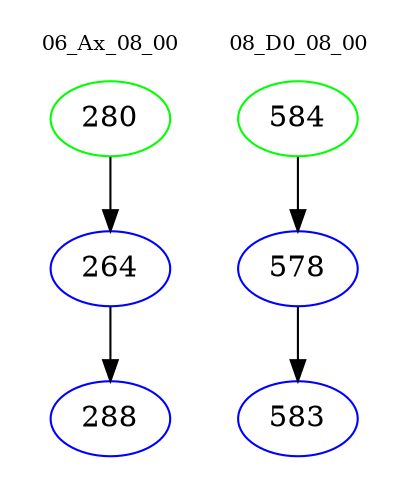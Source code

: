 digraph{
subgraph cluster_0 {
color = white
label = "06_Ax_08_00";
fontsize=10;
T0_280 [label="280", color="green"]
T0_280 -> T0_264 [color="black"]
T0_264 [label="264", color="blue"]
T0_264 -> T0_288 [color="black"]
T0_288 [label="288", color="blue"]
}
subgraph cluster_1 {
color = white
label = "08_D0_08_00";
fontsize=10;
T1_584 [label="584", color="green"]
T1_584 -> T1_578 [color="black"]
T1_578 [label="578", color="blue"]
T1_578 -> T1_583 [color="black"]
T1_583 [label="583", color="blue"]
}
}
